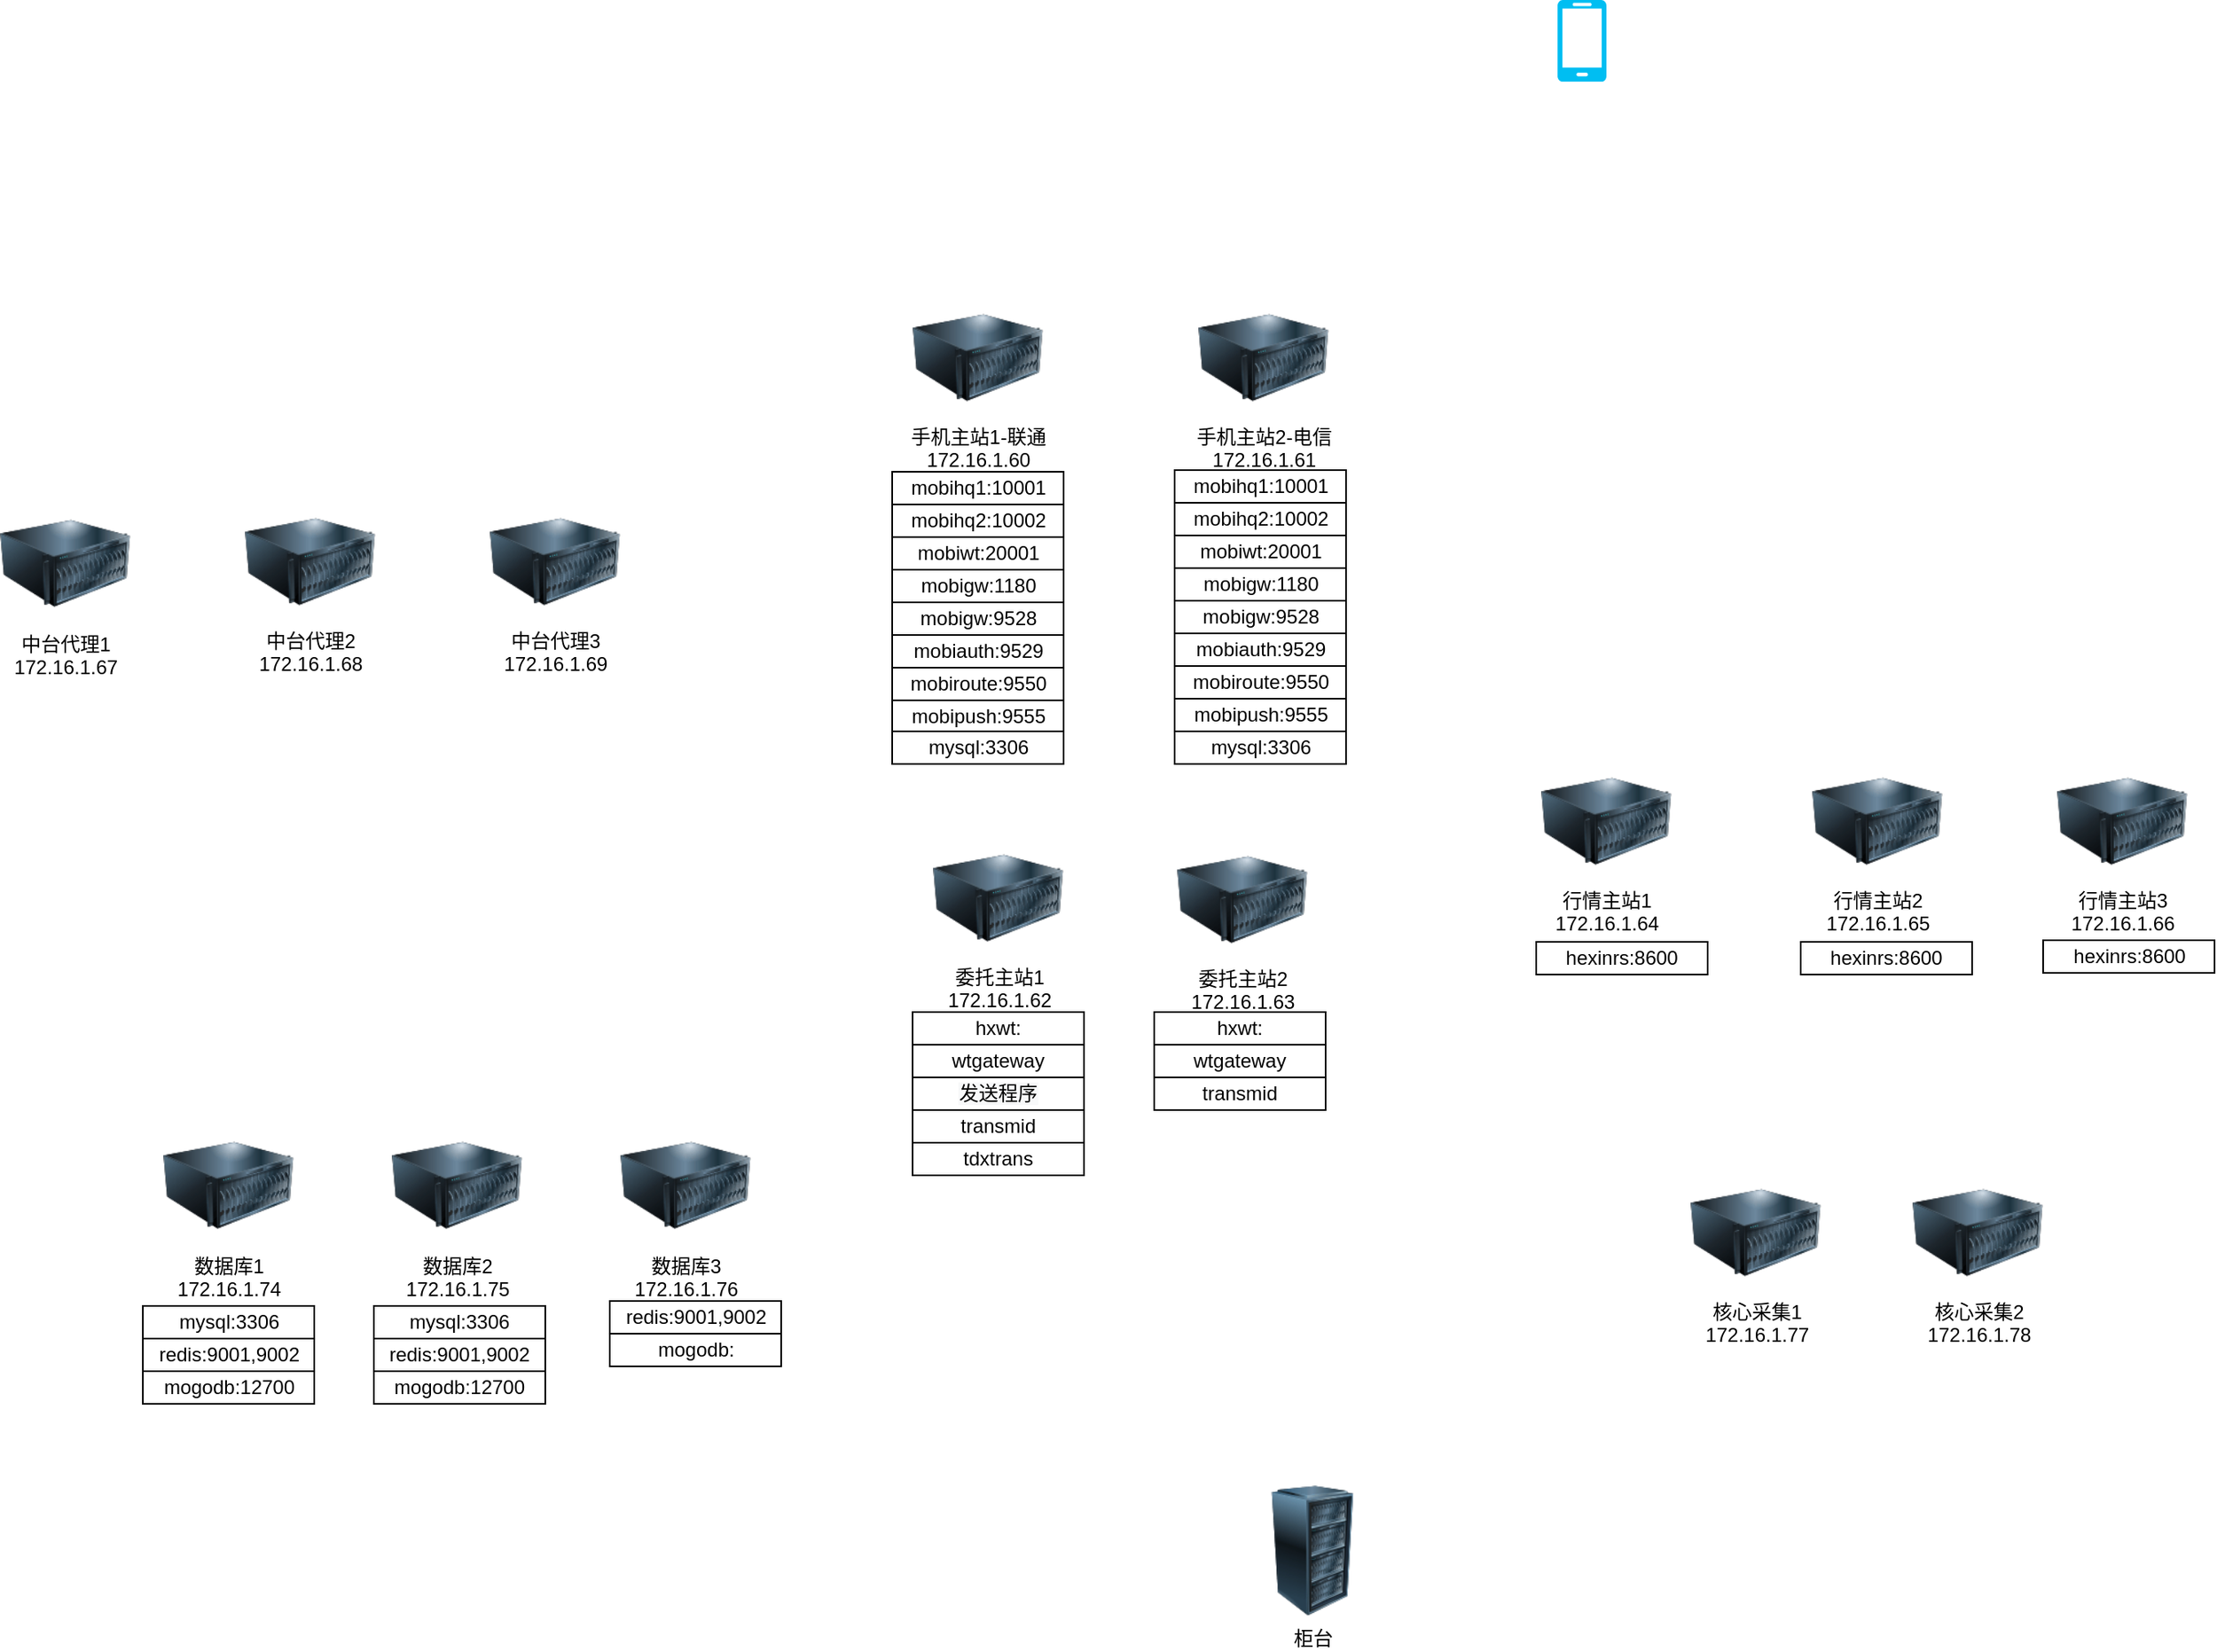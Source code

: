 <mxfile version="13.6.2" type="github">
  <diagram id="4kTabvE3r2IqMa7jgj-U" name="Page-1">
    <mxGraphModel dx="2500" dy="896" grid="1" gridSize="10" guides="1" tooltips="1" connect="1" arrows="1" fold="1" page="1" pageScale="1" pageWidth="827" pageHeight="1169" math="0" shadow="0">
      <root>
        <mxCell id="0" />
        <mxCell id="1" parent="0" />
        <mxCell id="usb8Pv_BE7QgAmWgQBCe-1" value="" style="verticalLabelPosition=bottom;html=1;verticalAlign=top;align=center;strokeColor=none;fillColor=#00BEF2;shape=mxgraph.azure.mobile;pointerEvents=1;" parent="1" vertex="1">
          <mxGeometry x="490" y="60" width="30" height="50" as="geometry" />
        </mxCell>
        <mxCell id="usb8Pv_BE7QgAmWgQBCe-6" value="&lt;font style=&quot;vertical-align: inherit&quot;&gt;&lt;font style=&quot;vertical-align: inherit&quot;&gt;手机主站1-联通&lt;br&gt;172.16.1.60&lt;br&gt;&lt;/font&gt;&lt;/font&gt;" style="image;html=1;image=img/lib/clip_art/computers/Server_128x128.png" parent="1" vertex="1">
          <mxGeometry x="95" y="244" width="80" height="70" as="geometry" />
        </mxCell>
        <mxCell id="usb8Pv_BE7QgAmWgQBCe-7" value="&lt;font style=&quot;vertical-align: inherit&quot;&gt;&lt;font style=&quot;vertical-align: inherit&quot;&gt;手机主站2-电信&lt;br&gt;172.16.1.61&lt;br&gt;&lt;/font&gt;&lt;/font&gt;" style="image;html=1;image=img/lib/clip_art/computers/Server_128x128.png" parent="1" vertex="1">
          <mxGeometry x="270" y="244" width="80" height="70" as="geometry" />
        </mxCell>
        <mxCell id="usb8Pv_BE7QgAmWgQBCe-11" value="mobihq2:10002" style="rounded=0;whiteSpace=wrap;html=1;" parent="1" vertex="1">
          <mxGeometry x="82.5" y="369" width="105" height="20" as="geometry" />
        </mxCell>
        <mxCell id="usb8Pv_BE7QgAmWgQBCe-13" value="mobiwt:20001" style="rounded=0;whiteSpace=wrap;html=1;" parent="1" vertex="1">
          <mxGeometry x="82.5" y="389" width="105" height="20" as="geometry" />
        </mxCell>
        <mxCell id="usb8Pv_BE7QgAmWgQBCe-14" value="mobigw:9528" style="rounded=0;whiteSpace=wrap;html=1;" parent="1" vertex="1">
          <mxGeometry x="82.5" y="429" width="105" height="20" as="geometry" />
        </mxCell>
        <mxCell id="usb8Pv_BE7QgAmWgQBCe-15" value="mobiauth:9529" style="rounded=0;whiteSpace=wrap;html=1;" parent="1" vertex="1">
          <mxGeometry x="82.5" y="449" width="105" height="20" as="geometry" />
        </mxCell>
        <mxCell id="usb8Pv_BE7QgAmWgQBCe-16" value="mobihq1:10001" style="rounded=0;whiteSpace=wrap;html=1;" parent="1" vertex="1">
          <mxGeometry x="82.5" y="349" width="105" height="20" as="geometry" />
        </mxCell>
        <mxCell id="usb8Pv_BE7QgAmWgQBCe-17" value="mobiroute:9550" style="rounded=0;whiteSpace=wrap;html=1;" parent="1" vertex="1">
          <mxGeometry x="82.5" y="469" width="105" height="20" as="geometry" />
        </mxCell>
        <mxCell id="usb8Pv_BE7QgAmWgQBCe-18" value="mobipush:9555" style="rounded=0;whiteSpace=wrap;html=1;" parent="1" vertex="1">
          <mxGeometry x="82.5" y="489" width="105" height="20" as="geometry" />
        </mxCell>
        <mxCell id="usb8Pv_BE7QgAmWgQBCe-19" value="mobigw:1180" style="rounded=0;whiteSpace=wrap;html=1;" parent="1" vertex="1">
          <mxGeometry x="82.5" y="409" width="105" height="20" as="geometry" />
        </mxCell>
        <mxCell id="usb8Pv_BE7QgAmWgQBCe-20" value="mobihq2:10002" style="rounded=0;whiteSpace=wrap;html=1;" parent="1" vertex="1">
          <mxGeometry x="255.5" y="368" width="105" height="20" as="geometry" />
        </mxCell>
        <mxCell id="usb8Pv_BE7QgAmWgQBCe-21" value="mobiwt:20001" style="rounded=0;whiteSpace=wrap;html=1;" parent="1" vertex="1">
          <mxGeometry x="255.5" y="388" width="105" height="20" as="geometry" />
        </mxCell>
        <mxCell id="usb8Pv_BE7QgAmWgQBCe-22" value="mobigw:9528" style="rounded=0;whiteSpace=wrap;html=1;" parent="1" vertex="1">
          <mxGeometry x="255.5" y="428" width="105" height="20" as="geometry" />
        </mxCell>
        <mxCell id="usb8Pv_BE7QgAmWgQBCe-23" value="mobiauth:9529" style="rounded=0;whiteSpace=wrap;html=1;" parent="1" vertex="1">
          <mxGeometry x="255.5" y="448" width="105" height="20" as="geometry" />
        </mxCell>
        <mxCell id="usb8Pv_BE7QgAmWgQBCe-24" value="mobihq1:10001" style="rounded=0;whiteSpace=wrap;html=1;" parent="1" vertex="1">
          <mxGeometry x="255.5" y="348" width="105" height="20" as="geometry" />
        </mxCell>
        <mxCell id="usb8Pv_BE7QgAmWgQBCe-25" value="mobiroute:9550" style="rounded=0;whiteSpace=wrap;html=1;" parent="1" vertex="1">
          <mxGeometry x="255.5" y="468" width="105" height="20" as="geometry" />
        </mxCell>
        <mxCell id="usb8Pv_BE7QgAmWgQBCe-26" value="mobipush:9555" style="rounded=0;whiteSpace=wrap;html=1;" parent="1" vertex="1">
          <mxGeometry x="255.5" y="488" width="105" height="20" as="geometry" />
        </mxCell>
        <mxCell id="usb8Pv_BE7QgAmWgQBCe-27" value="mobigw:1180" style="rounded=0;whiteSpace=wrap;html=1;" parent="1" vertex="1">
          <mxGeometry x="255.5" y="408" width="105" height="20" as="geometry" />
        </mxCell>
        <mxCell id="usb8Pv_BE7QgAmWgQBCe-28" value="&lt;font style=&quot;vertical-align: inherit&quot;&gt;&lt;font style=&quot;vertical-align: inherit&quot;&gt;委托主站1&lt;br&gt;172.16.1.62&lt;br&gt;&lt;/font&gt;&lt;/font&gt;" style="image;html=1;image=img/lib/clip_art/computers/Server_128x128.png" parent="1" vertex="1">
          <mxGeometry x="107.5" y="575" width="80" height="70" as="geometry" />
        </mxCell>
        <mxCell id="usb8Pv_BE7QgAmWgQBCe-29" value="&lt;font style=&quot;vertical-align: inherit&quot;&gt;&lt;font style=&quot;vertical-align: inherit&quot;&gt;委托主站2&lt;br&gt;172.16.1.63&lt;br&gt;&lt;/font&gt;&lt;/font&gt;" style="image;html=1;image=img/lib/clip_art/computers/Server_128x128.png" parent="1" vertex="1">
          <mxGeometry x="257" y="576" width="80" height="70" as="geometry" />
        </mxCell>
        <mxCell id="usb8Pv_BE7QgAmWgQBCe-30" value="hxwt:" style="rounded=0;whiteSpace=wrap;html=1;" parent="1" vertex="1">
          <mxGeometry x="95" y="680" width="105" height="20" as="geometry" />
        </mxCell>
        <mxCell id="usb8Pv_BE7QgAmWgQBCe-31" value="wtgateway" style="rounded=0;whiteSpace=wrap;html=1;" parent="1" vertex="1">
          <mxGeometry x="95" y="700" width="105" height="20" as="geometry" />
        </mxCell>
        <mxCell id="usb8Pv_BE7QgAmWgQBCe-32" value="&#xa;&#xa;&lt;span style=&quot;color: rgb(0, 0, 0); font-family: helvetica; font-size: 12px; font-style: normal; font-weight: 400; letter-spacing: normal; text-align: center; text-indent: 0px; text-transform: none; word-spacing: 0px; background-color: rgb(248, 249, 250); display: inline; float: none;&quot;&gt;发送程序&lt;/span&gt;&#xa;&#xa;" style="rounded=0;whiteSpace=wrap;html=1;" parent="1" vertex="1">
          <mxGeometry x="95" y="720" width="105" height="20" as="geometry" />
        </mxCell>
        <mxCell id="1HzDbA2YP_7XtgejLUQt-1" value="transmid" style="rounded=0;whiteSpace=wrap;html=1;" vertex="1" parent="1">
          <mxGeometry x="95" y="740" width="105" height="20" as="geometry" />
        </mxCell>
        <mxCell id="1HzDbA2YP_7XtgejLUQt-2" value="tdxtrans" style="rounded=0;whiteSpace=wrap;html=1;" vertex="1" parent="1">
          <mxGeometry x="95" y="760" width="105" height="20" as="geometry" />
        </mxCell>
        <mxCell id="1HzDbA2YP_7XtgejLUQt-3" value="mysql:3306" style="rounded=0;whiteSpace=wrap;html=1;" vertex="1" parent="1">
          <mxGeometry x="82.5" y="508" width="105" height="20" as="geometry" />
        </mxCell>
        <mxCell id="1HzDbA2YP_7XtgejLUQt-4" value="mysql:3306" style="rounded=0;whiteSpace=wrap;html=1;" vertex="1" parent="1">
          <mxGeometry x="255.5" y="508" width="105" height="20" as="geometry" />
        </mxCell>
        <mxCell id="1HzDbA2YP_7XtgejLUQt-5" value="hxwt:" style="rounded=0;whiteSpace=wrap;html=1;" vertex="1" parent="1">
          <mxGeometry x="243" y="680" width="105" height="20" as="geometry" />
        </mxCell>
        <mxCell id="1HzDbA2YP_7XtgejLUQt-6" value="wtgateway" style="rounded=0;whiteSpace=wrap;html=1;" vertex="1" parent="1">
          <mxGeometry x="243" y="700" width="105" height="20" as="geometry" />
        </mxCell>
        <mxCell id="1HzDbA2YP_7XtgejLUQt-8" value="transmid" style="rounded=0;whiteSpace=wrap;html=1;" vertex="1" parent="1">
          <mxGeometry x="243" y="720" width="105" height="20" as="geometry" />
        </mxCell>
        <mxCell id="1HzDbA2YP_7XtgejLUQt-32" value="&lt;font style=&quot;vertical-align: inherit&quot;&gt;&lt;font style=&quot;vertical-align: inherit&quot;&gt;行情主站2&lt;br&gt;172.16.1.65&lt;br&gt;&lt;/font&gt;&lt;/font&gt;" style="image;html=1;image=img/lib/clip_art/computers/Server_128x128.png" vertex="1" parent="1">
          <mxGeometry x="646" y="528" width="80" height="70" as="geometry" />
        </mxCell>
        <mxCell id="1HzDbA2YP_7XtgejLUQt-33" value="&lt;font style=&quot;vertical-align: inherit&quot;&gt;&lt;font style=&quot;vertical-align: inherit&quot;&gt;行情主站1&lt;br&gt;172.16.1.64&lt;br&gt;&lt;/font&gt;&lt;/font&gt;" style="image;html=1;image=img/lib/clip_art/computers/Server_128x128.png" vertex="1" parent="1">
          <mxGeometry x="480" y="528" width="80" height="70" as="geometry" />
        </mxCell>
        <mxCell id="1HzDbA2YP_7XtgejLUQt-34" value="&lt;font style=&quot;vertical-align: inherit&quot;&gt;&lt;font style=&quot;vertical-align: inherit&quot;&gt;行情主站3&lt;br&gt;172.16.1.66&lt;br&gt;&lt;/font&gt;&lt;/font&gt;" style="image;html=1;image=img/lib/clip_art/computers/Server_128x128.png" vertex="1" parent="1">
          <mxGeometry x="796" y="528" width="80" height="70" as="geometry" />
        </mxCell>
        <mxCell id="1HzDbA2YP_7XtgejLUQt-35" value="&lt;font style=&quot;vertical-align: inherit&quot;&gt;&lt;font style=&quot;vertical-align: inherit&quot;&gt;中台代理1&lt;br&gt;172.16.1.67&lt;br&gt;&lt;/font&gt;&lt;/font&gt;" style="image;html=1;image=img/lib/clip_art/computers/Server_128x128.png" vertex="1" parent="1">
          <mxGeometry x="-464" y="369" width="80" height="72" as="geometry" />
        </mxCell>
        <mxCell id="1HzDbA2YP_7XtgejLUQt-36" value="&lt;font style=&quot;vertical-align: inherit&quot;&gt;&lt;font style=&quot;vertical-align: inherit&quot;&gt;中台代理2&lt;br&gt;172.16.1.68&lt;br&gt;&lt;/font&gt;&lt;/font&gt;" style="image;html=1;image=img/lib/clip_art/computers/Server_128x128.png" vertex="1" parent="1">
          <mxGeometry x="-314" y="369" width="80" height="70" as="geometry" />
        </mxCell>
        <mxCell id="1HzDbA2YP_7XtgejLUQt-37" value="&lt;font style=&quot;vertical-align: inherit&quot;&gt;&lt;font style=&quot;vertical-align: inherit&quot;&gt;中台代理3&lt;br&gt;172.16.1.69&lt;br&gt;&lt;/font&gt;&lt;/font&gt;" style="image;html=1;image=img/lib/clip_art/computers/Server_128x128.png" vertex="1" parent="1">
          <mxGeometry x="-164" y="369" width="80" height="70" as="geometry" />
        </mxCell>
        <mxCell id="1HzDbA2YP_7XtgejLUQt-38" value="&lt;font style=&quot;vertical-align: inherit&quot;&gt;&lt;font style=&quot;vertical-align: inherit&quot;&gt;数据库1&lt;br&gt;172.16.1.74&lt;br&gt;&lt;/font&gt;&lt;/font&gt;" style="image;html=1;image=img/lib/clip_art/computers/Server_128x128.png" vertex="1" parent="1">
          <mxGeometry x="-364" y="750" width="80" height="72" as="geometry" />
        </mxCell>
        <mxCell id="1HzDbA2YP_7XtgejLUQt-39" value="&lt;font style=&quot;vertical-align: inherit&quot;&gt;&lt;font style=&quot;vertical-align: inherit&quot;&gt;数据库2&lt;br&gt;172.16.1.75&lt;br&gt;&lt;/font&gt;&lt;/font&gt;" style="image;html=1;image=img/lib/clip_art/computers/Server_128x128.png" vertex="1" parent="1">
          <mxGeometry x="-224" y="750" width="80" height="72" as="geometry" />
        </mxCell>
        <mxCell id="1HzDbA2YP_7XtgejLUQt-40" value="&lt;font style=&quot;vertical-align: inherit&quot;&gt;&lt;font style=&quot;vertical-align: inherit&quot;&gt;数据库3&lt;br&gt;172.16.1.76&lt;br&gt;&lt;/font&gt;&lt;/font&gt;" style="image;html=1;image=img/lib/clip_art/computers/Server_128x128.png" vertex="1" parent="1">
          <mxGeometry x="-84" y="750" width="80" height="72" as="geometry" />
        </mxCell>
        <mxCell id="1HzDbA2YP_7XtgejLUQt-41" value="&lt;font style=&quot;vertical-align: inherit&quot;&gt;&lt;font style=&quot;vertical-align: inherit&quot;&gt;核心采集1&lt;br&gt;172.16.1.77&lt;br&gt;&lt;/font&gt;&lt;/font&gt;" style="image;html=1;image=img/lib/clip_art/computers/Server_128x128.png" vertex="1" parent="1">
          <mxGeometry x="571.5" y="780" width="80" height="70" as="geometry" />
        </mxCell>
        <mxCell id="1HzDbA2YP_7XtgejLUQt-42" value="&lt;font style=&quot;vertical-align: inherit&quot;&gt;&lt;font style=&quot;vertical-align: inherit&quot;&gt;核心采集2&lt;br&gt;172.16.1.78&lt;br&gt;&lt;/font&gt;&lt;/font&gt;" style="image;html=1;image=img/lib/clip_art/computers/Server_128x128.png" vertex="1" parent="1">
          <mxGeometry x="707.5" y="780" width="80" height="70" as="geometry" />
        </mxCell>
        <mxCell id="1HzDbA2YP_7XtgejLUQt-44" value="柜台" style="image;html=1;image=img/lib/clip_art/computers/Server_Rack_128x128.png" vertex="1" parent="1">
          <mxGeometry x="300" y="970" width="80" height="80" as="geometry" />
        </mxCell>
        <mxCell id="1HzDbA2YP_7XtgejLUQt-45" value="hexinrs:8600" style="rounded=0;whiteSpace=wrap;html=1;" vertex="1" parent="1">
          <mxGeometry x="477" y="637" width="105" height="20" as="geometry" />
        </mxCell>
        <mxCell id="1HzDbA2YP_7XtgejLUQt-46" value="hexinrs:8600" style="rounded=0;whiteSpace=wrap;html=1;" vertex="1" parent="1">
          <mxGeometry x="639" y="637" width="105" height="20" as="geometry" />
        </mxCell>
        <mxCell id="1HzDbA2YP_7XtgejLUQt-47" value="hexinrs:8600" style="rounded=0;whiteSpace=wrap;html=1;" vertex="1" parent="1">
          <mxGeometry x="787.5" y="636" width="105" height="20" as="geometry" />
        </mxCell>
        <mxCell id="1HzDbA2YP_7XtgejLUQt-48" value="mysql:3306" style="rounded=0;whiteSpace=wrap;html=1;" vertex="1" parent="1">
          <mxGeometry x="-376.5" y="860" width="105" height="20" as="geometry" />
        </mxCell>
        <mxCell id="1HzDbA2YP_7XtgejLUQt-49" value="redis:9001,9002" style="rounded=0;whiteSpace=wrap;html=1;" vertex="1" parent="1">
          <mxGeometry x="-376.5" y="880" width="105" height="20" as="geometry" />
        </mxCell>
        <mxCell id="1HzDbA2YP_7XtgejLUQt-50" value="mogodb:12700" style="rounded=0;whiteSpace=wrap;html=1;" vertex="1" parent="1">
          <mxGeometry x="-376.5" y="900" width="105" height="20" as="geometry" />
        </mxCell>
        <mxCell id="1HzDbA2YP_7XtgejLUQt-51" value="mysql:3306" style="rounded=0;whiteSpace=wrap;html=1;" vertex="1" parent="1">
          <mxGeometry x="-235" y="860" width="105" height="20" as="geometry" />
        </mxCell>
        <mxCell id="1HzDbA2YP_7XtgejLUQt-52" value="redis:9001,9002" style="rounded=0;whiteSpace=wrap;html=1;" vertex="1" parent="1">
          <mxGeometry x="-235" y="880" width="105" height="20" as="geometry" />
        </mxCell>
        <mxCell id="1HzDbA2YP_7XtgejLUQt-53" value="mogodb:12700" style="rounded=0;whiteSpace=wrap;html=1;" vertex="1" parent="1">
          <mxGeometry x="-235" y="900" width="105" height="20" as="geometry" />
        </mxCell>
        <mxCell id="1HzDbA2YP_7XtgejLUQt-55" value="redis:9001,9002" style="rounded=0;whiteSpace=wrap;html=1;" vertex="1" parent="1">
          <mxGeometry x="-90.5" y="857" width="105" height="20" as="geometry" />
        </mxCell>
        <mxCell id="1HzDbA2YP_7XtgejLUQt-56" value="mogodb:" style="rounded=0;whiteSpace=wrap;html=1;" vertex="1" parent="1">
          <mxGeometry x="-90.5" y="877" width="105" height="20" as="geometry" />
        </mxCell>
      </root>
    </mxGraphModel>
  </diagram>
</mxfile>
